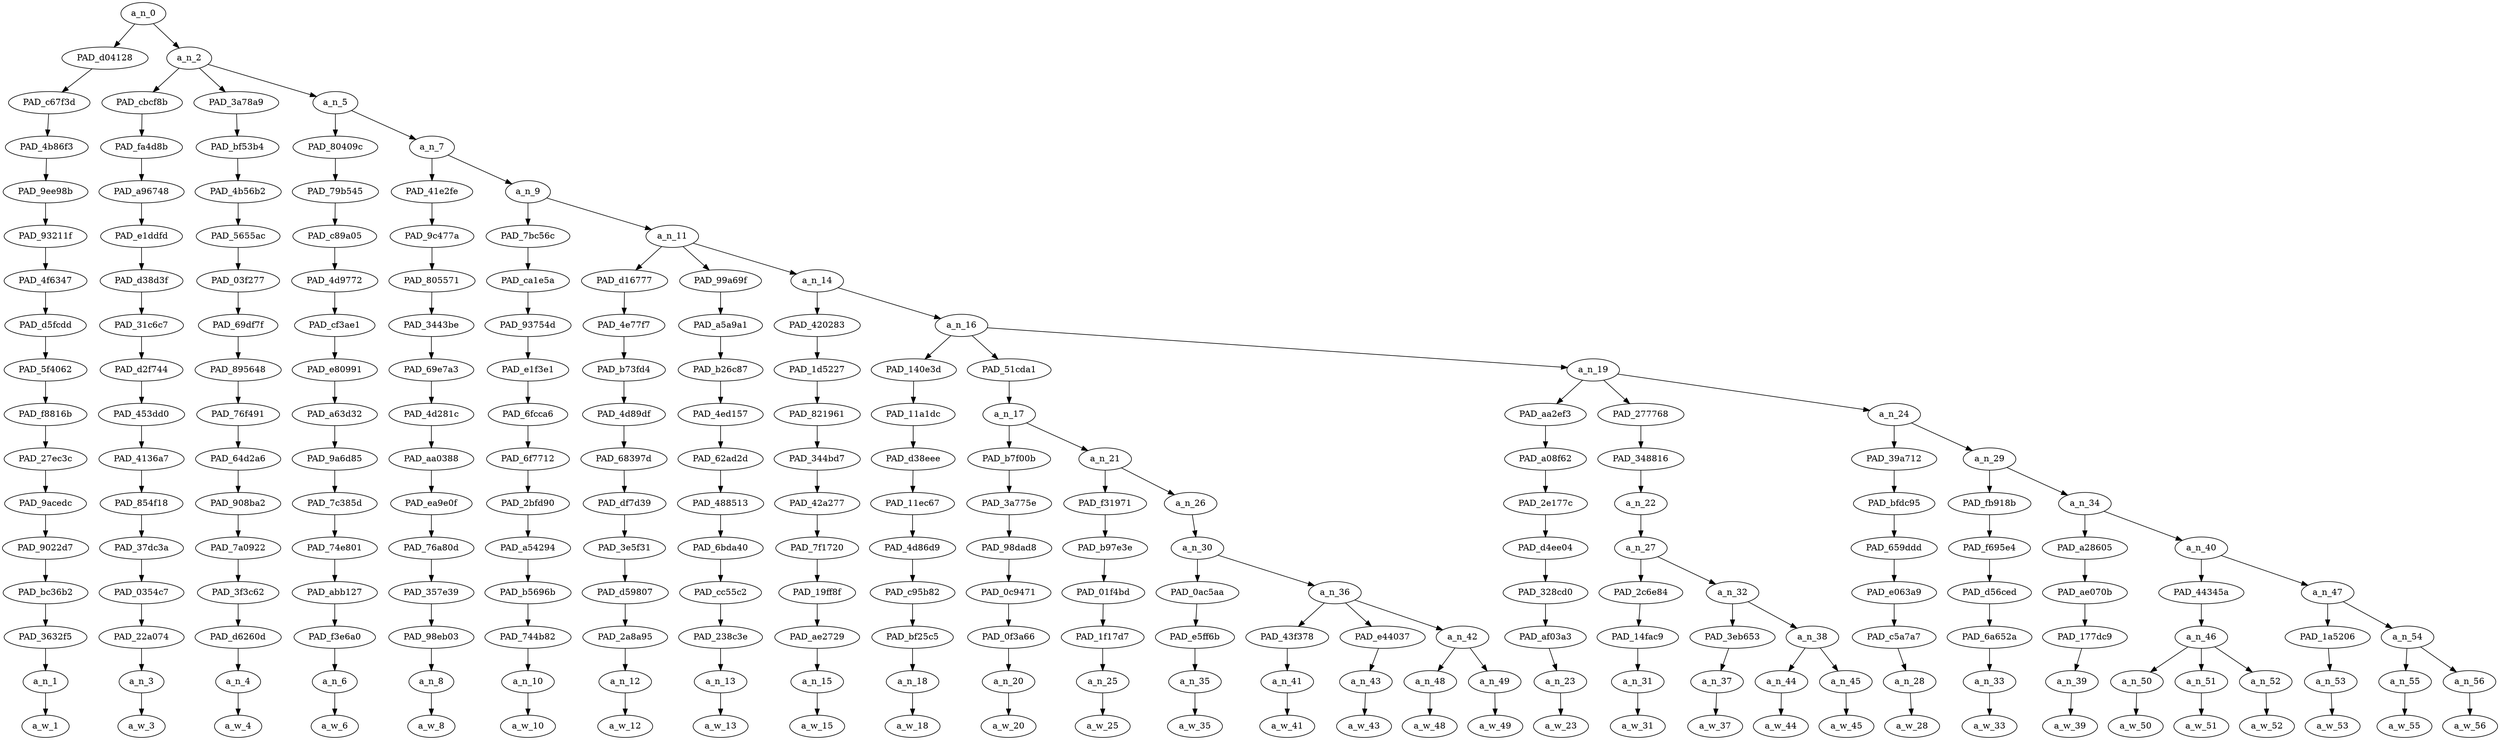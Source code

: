 strict digraph "" {
	a_n_0	[div_dir=-1,
		index=0,
		level=16,
		pos="1.192991657021605,16!",
		text_span="[0, 1, 2, 3, 4, 5, 6, 7, 8, 9, 10, 11, 12, 13, 14, 15, 16, 17, 18, 19, 20, 21, 22, 23, 24, 25, 26, 27, 28, 29, 30]",
		value=1.00000001];
	PAD_d04128	[div_dir=-1,
		index=0,
		level=15,
		pos="0.0,15!",
		text_span="[0]",
		value=0.01888538];
	a_n_0 -> PAD_d04128;
	a_n_2	[div_dir=-1,
		index=1,
		level=15,
		pos="2.38598331404321,15!",
		text_span="[1, 2, 3, 4, 5, 6, 7, 8, 9, 10, 11, 12, 13, 14, 15, 16, 17, 18, 19, 20, 21, 22, 23, 24, 25, 26, 27, 28, 29, 30]",
		value=0.98090211];
	a_n_0 -> a_n_2;
	PAD_c67f3d	[div_dir=-1,
		index=0,
		level=14,
		pos="0.0,14!",
		text_span="[0]",
		value=0.01888538];
	PAD_d04128 -> PAD_c67f3d;
	PAD_4b86f3	[div_dir=-1,
		index=0,
		level=13,
		pos="0.0,13!",
		text_span="[0]",
		value=0.01888538];
	PAD_c67f3d -> PAD_4b86f3;
	PAD_9ee98b	[div_dir=-1,
		index=0,
		level=12,
		pos="0.0,12!",
		text_span="[0]",
		value=0.01888538];
	PAD_4b86f3 -> PAD_9ee98b;
	PAD_93211f	[div_dir=-1,
		index=0,
		level=11,
		pos="0.0,11!",
		text_span="[0]",
		value=0.01888538];
	PAD_9ee98b -> PAD_93211f;
	PAD_4f6347	[div_dir=-1,
		index=0,
		level=10,
		pos="0.0,10!",
		text_span="[0]",
		value=0.01888538];
	PAD_93211f -> PAD_4f6347;
	PAD_d5fcdd	[div_dir=-1,
		index=0,
		level=9,
		pos="0.0,9!",
		text_span="[0]",
		value=0.01888538];
	PAD_4f6347 -> PAD_d5fcdd;
	PAD_5f4062	[div_dir=-1,
		index=0,
		level=8,
		pos="0.0,8!",
		text_span="[0]",
		value=0.01888538];
	PAD_d5fcdd -> PAD_5f4062;
	PAD_f8816b	[div_dir=-1,
		index=0,
		level=7,
		pos="0.0,7!",
		text_span="[0]",
		value=0.01888538];
	PAD_5f4062 -> PAD_f8816b;
	PAD_27ec3c	[div_dir=-1,
		index=0,
		level=6,
		pos="0.0,6!",
		text_span="[0]",
		value=0.01888538];
	PAD_f8816b -> PAD_27ec3c;
	PAD_9acedc	[div_dir=-1,
		index=0,
		level=5,
		pos="0.0,5!",
		text_span="[0]",
		value=0.01888538];
	PAD_27ec3c -> PAD_9acedc;
	PAD_9022d7	[div_dir=-1,
		index=0,
		level=4,
		pos="0.0,4!",
		text_span="[0]",
		value=0.01888538];
	PAD_9acedc -> PAD_9022d7;
	PAD_bc36b2	[div_dir=-1,
		index=0,
		level=3,
		pos="0.0,3!",
		text_span="[0]",
		value=0.01888538];
	PAD_9022d7 -> PAD_bc36b2;
	PAD_3632f5	[div_dir=-1,
		index=0,
		level=2,
		pos="0.0,2!",
		text_span="[0]",
		value=0.01888538];
	PAD_bc36b2 -> PAD_3632f5;
	a_n_1	[div_dir=-1,
		index=0,
		level=1,
		pos="0.0,1!",
		text_span="[0]",
		value=0.01888538];
	PAD_3632f5 -> a_n_1;
	a_w_1	[div_dir=0,
		index=0,
		level=0,
		pos="0,0!",
		text_span="[0]",
		value=i];
	a_n_1 -> a_w_1;
	PAD_cbcf8b	[div_dir=1,
		index=1,
		level=14,
		pos="1.0,14!",
		text_span="[1]",
		value=0.01669245];
	a_n_2 -> PAD_cbcf8b;
	PAD_3a78a9	[div_dir=1,
		index=2,
		level=14,
		pos="2.0,14!",
		text_span="[2]",
		value=0.01738026];
	a_n_2 -> PAD_3a78a9;
	a_n_5	[div_dir=-1,
		index=3,
		level=14,
		pos="4.15794994212963,14!",
		text_span="[3, 4, 5, 6, 7, 8, 9, 10, 11, 12, 13, 14, 15, 16, 17, 18, 19, 20, 21, 22, 23, 24, 25, 26, 27, 28, 29, 30]",
		value=0.94663934];
	a_n_2 -> a_n_5;
	PAD_fa4d8b	[div_dir=1,
		index=1,
		level=13,
		pos="1.0,13!",
		text_span="[1]",
		value=0.01669245];
	PAD_cbcf8b -> PAD_fa4d8b;
	PAD_a96748	[div_dir=1,
		index=1,
		level=12,
		pos="1.0,12!",
		text_span="[1]",
		value=0.01669245];
	PAD_fa4d8b -> PAD_a96748;
	PAD_e1ddfd	[div_dir=1,
		index=1,
		level=11,
		pos="1.0,11!",
		text_span="[1]",
		value=0.01669245];
	PAD_a96748 -> PAD_e1ddfd;
	PAD_d38d3f	[div_dir=1,
		index=1,
		level=10,
		pos="1.0,10!",
		text_span="[1]",
		value=0.01669245];
	PAD_e1ddfd -> PAD_d38d3f;
	PAD_31c6c7	[div_dir=1,
		index=1,
		level=9,
		pos="1.0,9!",
		text_span="[1]",
		value=0.01669245];
	PAD_d38d3f -> PAD_31c6c7;
	PAD_d2f744	[div_dir=1,
		index=1,
		level=8,
		pos="1.0,8!",
		text_span="[1]",
		value=0.01669245];
	PAD_31c6c7 -> PAD_d2f744;
	PAD_453dd0	[div_dir=1,
		index=1,
		level=7,
		pos="1.0,7!",
		text_span="[1]",
		value=0.01669245];
	PAD_d2f744 -> PAD_453dd0;
	PAD_4136a7	[div_dir=1,
		index=1,
		level=6,
		pos="1.0,6!",
		text_span="[1]",
		value=0.01669245];
	PAD_453dd0 -> PAD_4136a7;
	PAD_854f18	[div_dir=1,
		index=1,
		level=5,
		pos="1.0,5!",
		text_span="[1]",
		value=0.01669245];
	PAD_4136a7 -> PAD_854f18;
	PAD_37dc3a	[div_dir=1,
		index=1,
		level=4,
		pos="1.0,4!",
		text_span="[1]",
		value=0.01669245];
	PAD_854f18 -> PAD_37dc3a;
	PAD_0354c7	[div_dir=1,
		index=1,
		level=3,
		pos="1.0,3!",
		text_span="[1]",
		value=0.01669245];
	PAD_37dc3a -> PAD_0354c7;
	PAD_22a074	[div_dir=1,
		index=1,
		level=2,
		pos="1.0,2!",
		text_span="[1]",
		value=0.01669245];
	PAD_0354c7 -> PAD_22a074;
	a_n_3	[div_dir=1,
		index=1,
		level=1,
		pos="1.0,1!",
		text_span="[1]",
		value=0.01669245];
	PAD_22a074 -> a_n_3;
	a_w_3	[div_dir=0,
		index=1,
		level=0,
		pos="1,0!",
		text_span="[1]",
		value=do];
	a_n_3 -> a_w_3;
	PAD_bf53b4	[div_dir=1,
		index=2,
		level=13,
		pos="2.0,13!",
		text_span="[2]",
		value=0.01738026];
	PAD_3a78a9 -> PAD_bf53b4;
	PAD_4b56b2	[div_dir=1,
		index=2,
		level=12,
		pos="2.0,12!",
		text_span="[2]",
		value=0.01738026];
	PAD_bf53b4 -> PAD_4b56b2;
	PAD_5655ac	[div_dir=1,
		index=2,
		level=11,
		pos="2.0,11!",
		text_span="[2]",
		value=0.01738026];
	PAD_4b56b2 -> PAD_5655ac;
	PAD_03f277	[div_dir=1,
		index=2,
		level=10,
		pos="2.0,10!",
		text_span="[2]",
		value=0.01738026];
	PAD_5655ac -> PAD_03f277;
	PAD_69df7f	[div_dir=1,
		index=2,
		level=9,
		pos="2.0,9!",
		text_span="[2]",
		value=0.01738026];
	PAD_03f277 -> PAD_69df7f;
	PAD_895648	[div_dir=1,
		index=2,
		level=8,
		pos="2.0,8!",
		text_span="[2]",
		value=0.01738026];
	PAD_69df7f -> PAD_895648;
	PAD_76f491	[div_dir=1,
		index=2,
		level=7,
		pos="2.0,7!",
		text_span="[2]",
		value=0.01738026];
	PAD_895648 -> PAD_76f491;
	PAD_64d2a6	[div_dir=1,
		index=2,
		level=6,
		pos="2.0,6!",
		text_span="[2]",
		value=0.01738026];
	PAD_76f491 -> PAD_64d2a6;
	PAD_908ba2	[div_dir=1,
		index=2,
		level=5,
		pos="2.0,5!",
		text_span="[2]",
		value=0.01738026];
	PAD_64d2a6 -> PAD_908ba2;
	PAD_7a0922	[div_dir=1,
		index=2,
		level=4,
		pos="2.0,4!",
		text_span="[2]",
		value=0.01738026];
	PAD_908ba2 -> PAD_7a0922;
	PAD_3f3c62	[div_dir=1,
		index=2,
		level=3,
		pos="2.0,3!",
		text_span="[2]",
		value=0.01738026];
	PAD_7a0922 -> PAD_3f3c62;
	PAD_d6260d	[div_dir=1,
		index=2,
		level=2,
		pos="2.0,2!",
		text_span="[2]",
		value=0.01738026];
	PAD_3f3c62 -> PAD_d6260d;
	a_n_4	[div_dir=1,
		index=2,
		level=1,
		pos="2.0,1!",
		text_span="[2]",
		value=0.01738026];
	PAD_d6260d -> a_n_4;
	a_w_4	[div_dir=0,
		index=2,
		level=0,
		pos="2,0!",
		text_span="[2]",
		value=not];
	a_n_4 -> a_w_4;
	PAD_80409c	[div_dir=1,
		index=3,
		level=13,
		pos="3.0,13!",
		text_span="[3]",
		value=0.02016305];
	a_n_5 -> PAD_80409c;
	a_n_7	[div_dir=-1,
		index=4,
		level=13,
		pos="5.3158998842592595,13!",
		text_span="[4, 5, 6, 7, 8, 9, 10, 11, 12, 13, 14, 15, 16, 17, 18, 19, 20, 21, 22, 23, 24, 25, 26, 27, 28, 29, 30]",
		value=0.92627230];
	a_n_5 -> a_n_7;
	PAD_79b545	[div_dir=1,
		index=3,
		level=12,
		pos="3.0,12!",
		text_span="[3]",
		value=0.02016305];
	PAD_80409c -> PAD_79b545;
	PAD_c89a05	[div_dir=1,
		index=3,
		level=11,
		pos="3.0,11!",
		text_span="[3]",
		value=0.02016305];
	PAD_79b545 -> PAD_c89a05;
	PAD_4d9772	[div_dir=1,
		index=3,
		level=10,
		pos="3.0,10!",
		text_span="[3]",
		value=0.02016305];
	PAD_c89a05 -> PAD_4d9772;
	PAD_cf3ae1	[div_dir=1,
		index=3,
		level=9,
		pos="3.0,9!",
		text_span="[3]",
		value=0.02016305];
	PAD_4d9772 -> PAD_cf3ae1;
	PAD_e80991	[div_dir=1,
		index=3,
		level=8,
		pos="3.0,8!",
		text_span="[3]",
		value=0.02016305];
	PAD_cf3ae1 -> PAD_e80991;
	PAD_a63d32	[div_dir=1,
		index=3,
		level=7,
		pos="3.0,7!",
		text_span="[3]",
		value=0.02016305];
	PAD_e80991 -> PAD_a63d32;
	PAD_9a6d85	[div_dir=1,
		index=3,
		level=6,
		pos="3.0,6!",
		text_span="[3]",
		value=0.02016305];
	PAD_a63d32 -> PAD_9a6d85;
	PAD_7c385d	[div_dir=1,
		index=3,
		level=5,
		pos="3.0,5!",
		text_span="[3]",
		value=0.02016305];
	PAD_9a6d85 -> PAD_7c385d;
	PAD_74e801	[div_dir=1,
		index=3,
		level=4,
		pos="3.0,4!",
		text_span="[3]",
		value=0.02016305];
	PAD_7c385d -> PAD_74e801;
	PAD_abb127	[div_dir=1,
		index=3,
		level=3,
		pos="3.0,3!",
		text_span="[3]",
		value=0.02016305];
	PAD_74e801 -> PAD_abb127;
	PAD_f3e6a0	[div_dir=1,
		index=3,
		level=2,
		pos="3.0,2!",
		text_span="[3]",
		value=0.02016305];
	PAD_abb127 -> PAD_f3e6a0;
	a_n_6	[div_dir=1,
		index=3,
		level=1,
		pos="3.0,1!",
		text_span="[3]",
		value=0.02016305];
	PAD_f3e6a0 -> a_n_6;
	a_w_6	[div_dir=0,
		index=3,
		level=0,
		pos="3,0!",
		text_span="[3]",
		value=see];
	a_n_6 -> a_w_6;
	PAD_41e2fe	[div_dir=1,
		index=4,
		level=12,
		pos="4.0,12!",
		text_span="[4]",
		value=0.02161979];
	a_n_7 -> PAD_41e2fe;
	a_n_9	[div_dir=-1,
		index=5,
		level=12,
		pos="6.631799768518518,12!",
		text_span="[5, 6, 7, 8, 9, 10, 11, 12, 13, 14, 15, 16, 17, 18, 19, 20, 21, 22, 23, 24, 25, 26, 27, 28, 29, 30]",
		value=0.90444363];
	a_n_7 -> a_n_9;
	PAD_9c477a	[div_dir=1,
		index=4,
		level=11,
		pos="4.0,11!",
		text_span="[4]",
		value=0.02161979];
	PAD_41e2fe -> PAD_9c477a;
	PAD_805571	[div_dir=1,
		index=4,
		level=10,
		pos="4.0,10!",
		text_span="[4]",
		value=0.02161979];
	PAD_9c477a -> PAD_805571;
	PAD_3443be	[div_dir=1,
		index=4,
		level=9,
		pos="4.0,9!",
		text_span="[4]",
		value=0.02161979];
	PAD_805571 -> PAD_3443be;
	PAD_69e7a3	[div_dir=1,
		index=4,
		level=8,
		pos="4.0,8!",
		text_span="[4]",
		value=0.02161979];
	PAD_3443be -> PAD_69e7a3;
	PAD_4d281c	[div_dir=1,
		index=4,
		level=7,
		pos="4.0,7!",
		text_span="[4]",
		value=0.02161979];
	PAD_69e7a3 -> PAD_4d281c;
	PAD_aa0388	[div_dir=1,
		index=4,
		level=6,
		pos="4.0,6!",
		text_span="[4]",
		value=0.02161979];
	PAD_4d281c -> PAD_aa0388;
	PAD_ea9e0f	[div_dir=1,
		index=4,
		level=5,
		pos="4.0,5!",
		text_span="[4]",
		value=0.02161979];
	PAD_aa0388 -> PAD_ea9e0f;
	PAD_76a80d	[div_dir=1,
		index=4,
		level=4,
		pos="4.0,4!",
		text_span="[4]",
		value=0.02161979];
	PAD_ea9e0f -> PAD_76a80d;
	PAD_357e39	[div_dir=1,
		index=4,
		level=3,
		pos="4.0,3!",
		text_span="[4]",
		value=0.02161979];
	PAD_76a80d -> PAD_357e39;
	PAD_98eb03	[div_dir=1,
		index=4,
		level=2,
		pos="4.0,2!",
		text_span="[4]",
		value=0.02161979];
	PAD_357e39 -> PAD_98eb03;
	a_n_8	[div_dir=1,
		index=4,
		level=1,
		pos="4.0,1!",
		text_span="[4]",
		value=0.02161979];
	PAD_98eb03 -> a_n_8;
	a_w_8	[div_dir=0,
		index=4,
		level=0,
		pos="4,0!",
		text_span="[4]",
		value=why];
	a_n_8 -> a_w_8;
	PAD_7bc56c	[div_dir=1,
		index=5,
		level=11,
		pos="5.0,11!",
		text_span="[5]",
		value=0.03358464];
	a_n_9 -> PAD_7bc56c;
	a_n_11	[div_dir=-1,
		index=6,
		level=11,
		pos="8.263599537037036,11!",
		text_span="[6, 7, 8, 9, 10, 11, 12, 13, 14, 15, 16, 17, 18, 19, 20, 21, 22, 23, 24, 25, 26, 27, 28, 29, 30]",
		value=0.87064483];
	a_n_9 -> a_n_11;
	PAD_ca1e5a	[div_dir=1,
		index=5,
		level=10,
		pos="5.0,10!",
		text_span="[5]",
		value=0.03358464];
	PAD_7bc56c -> PAD_ca1e5a;
	PAD_93754d	[div_dir=1,
		index=5,
		level=9,
		pos="5.0,9!",
		text_span="[5]",
		value=0.03358464];
	PAD_ca1e5a -> PAD_93754d;
	PAD_e1f3e1	[div_dir=1,
		index=5,
		level=8,
		pos="5.0,8!",
		text_span="[5]",
		value=0.03358464];
	PAD_93754d -> PAD_e1f3e1;
	PAD_6fcca6	[div_dir=1,
		index=5,
		level=7,
		pos="5.0,7!",
		text_span="[5]",
		value=0.03358464];
	PAD_e1f3e1 -> PAD_6fcca6;
	PAD_6f7712	[div_dir=1,
		index=5,
		level=6,
		pos="5.0,6!",
		text_span="[5]",
		value=0.03358464];
	PAD_6fcca6 -> PAD_6f7712;
	PAD_2bfd90	[div_dir=1,
		index=5,
		level=5,
		pos="5.0,5!",
		text_span="[5]",
		value=0.03358464];
	PAD_6f7712 -> PAD_2bfd90;
	PAD_a54294	[div_dir=1,
		index=5,
		level=4,
		pos="5.0,4!",
		text_span="[5]",
		value=0.03358464];
	PAD_2bfd90 -> PAD_a54294;
	PAD_b5696b	[div_dir=1,
		index=5,
		level=3,
		pos="5.0,3!",
		text_span="[5]",
		value=0.03358464];
	PAD_a54294 -> PAD_b5696b;
	PAD_744b82	[div_dir=1,
		index=5,
		level=2,
		pos="5.0,2!",
		text_span="[5]",
		value=0.03358464];
	PAD_b5696b -> PAD_744b82;
	a_n_10	[div_dir=1,
		index=5,
		level=1,
		pos="5.0,1!",
		text_span="[5]",
		value=0.03358464];
	PAD_744b82 -> a_n_10;
	a_w_10	[div_dir=0,
		index=5,
		level=0,
		pos="5,0!",
		text_span="[5]",
		value=people];
	a_n_10 -> a_w_10;
	PAD_d16777	[div_dir=-1,
		index=6,
		level=10,
		pos="6.0,10!",
		text_span="[6]",
		value=0.02606314];
	a_n_11 -> PAD_d16777;
	PAD_99a69f	[div_dir=-1,
		index=7,
		level=10,
		pos="7.0,10!",
		text_span="[7]",
		value=0.07591890];
	a_n_11 -> PAD_99a69f;
	a_n_14	[div_dir=-1,
		index=8,
		level=10,
		pos="11.79079861111111,10!",
		text_span="[8, 9, 10, 11, 12, 13, 14, 15, 16, 17, 18, 19, 20, 21, 22, 23, 24, 25, 26, 27, 28, 29, 30]",
		value=0.76842853];
	a_n_11 -> a_n_14;
	PAD_4e77f7	[div_dir=-1,
		index=6,
		level=9,
		pos="6.0,9!",
		text_span="[6]",
		value=0.02606314];
	PAD_d16777 -> PAD_4e77f7;
	PAD_b73fd4	[div_dir=-1,
		index=6,
		level=8,
		pos="6.0,8!",
		text_span="[6]",
		value=0.02606314];
	PAD_4e77f7 -> PAD_b73fd4;
	PAD_4d89df	[div_dir=-1,
		index=6,
		level=7,
		pos="6.0,7!",
		text_span="[6]",
		value=0.02606314];
	PAD_b73fd4 -> PAD_4d89df;
	PAD_68397d	[div_dir=-1,
		index=6,
		level=6,
		pos="6.0,6!",
		text_span="[6]",
		value=0.02606314];
	PAD_4d89df -> PAD_68397d;
	PAD_df7d39	[div_dir=-1,
		index=6,
		level=5,
		pos="6.0,5!",
		text_span="[6]",
		value=0.02606314];
	PAD_68397d -> PAD_df7d39;
	PAD_3e5f31	[div_dir=-1,
		index=6,
		level=4,
		pos="6.0,4!",
		text_span="[6]",
		value=0.02606314];
	PAD_df7d39 -> PAD_3e5f31;
	PAD_d59807	[div_dir=-1,
		index=6,
		level=3,
		pos="6.0,3!",
		text_span="[6]",
		value=0.02606314];
	PAD_3e5f31 -> PAD_d59807;
	PAD_2a8a95	[div_dir=-1,
		index=6,
		level=2,
		pos="6.0,2!",
		text_span="[6]",
		value=0.02606314];
	PAD_d59807 -> PAD_2a8a95;
	a_n_12	[div_dir=-1,
		index=6,
		level=1,
		pos="6.0,1!",
		text_span="[6]",
		value=0.02606314];
	PAD_2a8a95 -> a_n_12;
	a_w_12	[div_dir=0,
		index=6,
		level=0,
		pos="6,0!",
		text_span="[6]",
		value=go];
	a_n_12 -> a_w_12;
	PAD_a5a9a1	[div_dir=-1,
		index=7,
		level=9,
		pos="7.0,9!",
		text_span="[7]",
		value=0.07591890];
	PAD_99a69f -> PAD_a5a9a1;
	PAD_b26c87	[div_dir=-1,
		index=7,
		level=8,
		pos="7.0,8!",
		text_span="[7]",
		value=0.07591890];
	PAD_a5a9a1 -> PAD_b26c87;
	PAD_4ed157	[div_dir=-1,
		index=7,
		level=7,
		pos="7.0,7!",
		text_span="[7]",
		value=0.07591890];
	PAD_b26c87 -> PAD_4ed157;
	PAD_62ad2d	[div_dir=-1,
		index=7,
		level=6,
		pos="7.0,6!",
		text_span="[7]",
		value=0.07591890];
	PAD_4ed157 -> PAD_62ad2d;
	PAD_488513	[div_dir=-1,
		index=7,
		level=5,
		pos="7.0,5!",
		text_span="[7]",
		value=0.07591890];
	PAD_62ad2d -> PAD_488513;
	PAD_6bda40	[div_dir=-1,
		index=7,
		level=4,
		pos="7.0,4!",
		text_span="[7]",
		value=0.07591890];
	PAD_488513 -> PAD_6bda40;
	PAD_cc55c2	[div_dir=-1,
		index=7,
		level=3,
		pos="7.0,3!",
		text_span="[7]",
		value=0.07591890];
	PAD_6bda40 -> PAD_cc55c2;
	PAD_238c3e	[div_dir=-1,
		index=7,
		level=2,
		pos="7.0,2!",
		text_span="[7]",
		value=0.07591890];
	PAD_cc55c2 -> PAD_238c3e;
	a_n_13	[div_dir=-1,
		index=7,
		level=1,
		pos="7.0,1!",
		text_span="[7]",
		value=0.07591890];
	PAD_238c3e -> a_n_13;
	a_w_13	[div_dir=0,
		index=7,
		level=0,
		pos="7,0!",
		text_span="[7]",
		value=camping];
	a_n_13 -> a_w_13;
	PAD_420283	[div_dir=1,
		index=8,
		level=9,
		pos="8.0,9!",
		text_span="[8]",
		value=0.02166823];
	a_n_14 -> PAD_420283;
	a_n_16	[div_dir=-1,
		index=9,
		level=9,
		pos="15.581597222222223,9!",
		text_span="[9, 10, 11, 12, 13, 14, 15, 16, 17, 18, 19, 20, 21, 22, 23, 24, 25, 26, 27, 28, 29, 30]",
		value=0.74657707];
	a_n_14 -> a_n_16;
	PAD_1d5227	[div_dir=1,
		index=8,
		level=8,
		pos="8.0,8!",
		text_span="[8]",
		value=0.02166823];
	PAD_420283 -> PAD_1d5227;
	PAD_821961	[div_dir=1,
		index=8,
		level=7,
		pos="8.0,7!",
		text_span="[8]",
		value=0.02166823];
	PAD_1d5227 -> PAD_821961;
	PAD_344bd7	[div_dir=1,
		index=8,
		level=6,
		pos="8.0,6!",
		text_span="[8]",
		value=0.02166823];
	PAD_821961 -> PAD_344bd7;
	PAD_42a277	[div_dir=1,
		index=8,
		level=5,
		pos="8.0,5!",
		text_span="[8]",
		value=0.02166823];
	PAD_344bd7 -> PAD_42a277;
	PAD_7f1720	[div_dir=1,
		index=8,
		level=4,
		pos="8.0,4!",
		text_span="[8]",
		value=0.02166823];
	PAD_42a277 -> PAD_7f1720;
	PAD_19ff8f	[div_dir=1,
		index=8,
		level=3,
		pos="8.0,3!",
		text_span="[8]",
		value=0.02166823];
	PAD_7f1720 -> PAD_19ff8f;
	PAD_ae2729	[div_dir=1,
		index=8,
		level=2,
		pos="8.0,2!",
		text_span="[8]",
		value=0.02166823];
	PAD_19ff8f -> PAD_ae2729;
	a_n_15	[div_dir=1,
		index=8,
		level=1,
		pos="8.0,1!",
		text_span="[8]",
		value=0.02166823];
	PAD_ae2729 -> a_n_15;
	a_w_15	[div_dir=0,
		index=8,
		level=0,
		pos="8,0!",
		text_span="[8]",
		value=if];
	a_n_15 -> a_w_15;
	PAD_140e3d	[div_dir=1,
		index=10,
		level=8,
		pos="16.0,8!",
		text_span="[16]",
		value=0.02127850];
	a_n_16 -> PAD_140e3d;
	PAD_51cda1	[div_dir=1,
		index=9,
		level=8,
		pos="10.0625,8!",
		text_span="[9, 10, 11, 12, 13, 14, 15]",
		value=0.20378394];
	a_n_16 -> PAD_51cda1;
	a_n_19	[div_dir=-1,
		index=11,
		level=8,
		pos="20.682291666666668,8!",
		text_span="[17, 18, 19, 20, 21, 22, 23, 24, 25, 26, 27, 28, 29, 30]",
		value=0.52130799];
	a_n_16 -> a_n_19;
	PAD_11a1dc	[div_dir=1,
		index=10,
		level=7,
		pos="16.0,7!",
		text_span="[16]",
		value=0.02127850];
	PAD_140e3d -> PAD_11a1dc;
	PAD_d38eee	[div_dir=1,
		index=11,
		level=6,
		pos="16.0,6!",
		text_span="[16]",
		value=0.02127850];
	PAD_11a1dc -> PAD_d38eee;
	PAD_11ec67	[div_dir=1,
		index=12,
		level=5,
		pos="16.0,5!",
		text_span="[16]",
		value=0.02127850];
	PAD_d38eee -> PAD_11ec67;
	PAD_4d86d9	[div_dir=1,
		index=12,
		level=4,
		pos="16.0,4!",
		text_span="[16]",
		value=0.02127850];
	PAD_11ec67 -> PAD_4d86d9;
	PAD_c95b82	[div_dir=1,
		index=13,
		level=3,
		pos="16.0,3!",
		text_span="[16]",
		value=0.02127850];
	PAD_4d86d9 -> PAD_c95b82;
	PAD_bf25c5	[div_dir=1,
		index=15,
		level=2,
		pos="16.0,2!",
		text_span="[16]",
		value=0.02127850];
	PAD_c95b82 -> PAD_bf25c5;
	a_n_18	[div_dir=1,
		index=16,
		level=1,
		pos="16.0,1!",
		text_span="[16]",
		value=0.02127850];
	PAD_bf25c5 -> a_n_18;
	a_w_18	[div_dir=0,
		index=16,
		level=0,
		pos="16,0!",
		text_span="[16]",
		value=and];
	a_n_18 -> a_w_18;
	a_n_17	[div_dir=1,
		index=9,
		level=7,
		pos="10.0625,7!",
		text_span="[9, 10, 11, 12, 13, 14, 15]",
		value=0.20378394];
	PAD_51cda1 -> a_n_17;
	PAD_b7f00b	[div_dir=1,
		index=9,
		level=6,
		pos="9.0,6!",
		text_span="[9]",
		value=0.01661653];
	a_n_17 -> PAD_b7f00b;
	a_n_21	[div_dir=1,
		index=10,
		level=6,
		pos="11.125,6!",
		text_span="[10, 11, 12, 13, 14, 15]",
		value=0.18710826];
	a_n_17 -> a_n_21;
	PAD_3a775e	[div_dir=1,
		index=9,
		level=5,
		pos="9.0,5!",
		text_span="[9]",
		value=0.01661653];
	PAD_b7f00b -> PAD_3a775e;
	PAD_98dad8	[div_dir=1,
		index=9,
		level=4,
		pos="9.0,4!",
		text_span="[9]",
		value=0.01661653];
	PAD_3a775e -> PAD_98dad8;
	PAD_0c9471	[div_dir=1,
		index=9,
		level=3,
		pos="9.0,3!",
		text_span="[9]",
		value=0.01661653];
	PAD_98dad8 -> PAD_0c9471;
	PAD_0f3a66	[div_dir=1,
		index=9,
		level=2,
		pos="9.0,2!",
		text_span="[9]",
		value=0.01661653];
	PAD_0c9471 -> PAD_0f3a66;
	a_n_20	[div_dir=1,
		index=9,
		level=1,
		pos="9.0,1!",
		text_span="[9]",
		value=0.01661653];
	PAD_0f3a66 -> a_n_20;
	a_w_20	[div_dir=0,
		index=9,
		level=0,
		pos="9,0!",
		text_span="[9]",
		value=i1];
	a_n_20 -> a_w_20;
	PAD_f31971	[div_dir=1,
		index=10,
		level=5,
		pos="10.0,5!",
		text_span="[10]",
		value=0.01692119];
	a_n_21 -> PAD_f31971;
	a_n_26	[div_dir=1,
		index=11,
		level=5,
		pos="12.25,5!",
		text_span="[11, 12, 13, 14, 15]",
		value=0.17013325];
	a_n_21 -> a_n_26;
	PAD_b97e3e	[div_dir=1,
		index=10,
		level=4,
		pos="10.0,4!",
		text_span="[10]",
		value=0.01692119];
	PAD_f31971 -> PAD_b97e3e;
	PAD_01f4bd	[div_dir=1,
		index=10,
		level=3,
		pos="10.0,3!",
		text_span="[10]",
		value=0.01692119];
	PAD_b97e3e -> PAD_01f4bd;
	PAD_1f17d7	[div_dir=1,
		index=10,
		level=2,
		pos="10.0,2!",
		text_span="[10]",
		value=0.01692119];
	PAD_01f4bd -> PAD_1f17d7;
	a_n_25	[div_dir=1,
		index=10,
		level=1,
		pos="10.0,1!",
		text_span="[10]",
		value=0.01692119];
	PAD_1f17d7 -> a_n_25;
	a_w_25	[div_dir=0,
		index=10,
		level=0,
		pos="10,0!",
		text_span="[10]",
		value=wanted];
	a_n_25 -> a_w_25;
	a_n_30	[div_dir=1,
		index=11,
		level=4,
		pos="12.25,4!",
		text_span="[11, 12, 13, 14, 15]",
		value=0.17009112];
	a_n_26 -> a_n_30;
	PAD_0ac5aa	[div_dir=1,
		index=11,
		level=3,
		pos="11.0,3!",
		text_span="[11]",
		value=0.01431861];
	a_n_30 -> PAD_0ac5aa;
	a_n_36	[div_dir=1,
		index=12,
		level=3,
		pos="13.5,3!",
		text_span="[12, 13, 14, 15]",
		value=0.15573038];
	a_n_30 -> a_n_36;
	PAD_e5ff6b	[div_dir=1,
		index=11,
		level=2,
		pos="11.0,2!",
		text_span="[11]",
		value=0.01431861];
	PAD_0ac5aa -> PAD_e5ff6b;
	a_n_35	[div_dir=1,
		index=11,
		level=1,
		pos="11.0,1!",
		text_span="[11]",
		value=0.01431861];
	PAD_e5ff6b -> a_n_35;
	a_w_35	[div_dir=0,
		index=11,
		level=0,
		pos="11,0!",
		text_span="[11]",
		value=to];
	a_n_35 -> a_w_35;
	PAD_43f378	[div_dir=-1,
		index=12,
		level=2,
		pos="12.0,2!",
		text_span="[12]",
		value=0.04005796];
	a_n_36 -> PAD_43f378;
	PAD_e44037	[div_dir=1,
		index=14,
		level=2,
		pos="15.0,2!",
		text_span="[15]",
		value=0.02786394];
	a_n_36 -> PAD_e44037;
	a_n_42	[div_dir=1,
		index=13,
		level=2,
		pos="13.5,2!",
		text_span="[13, 14]",
		value=0.08777357];
	a_n_36 -> a_n_42;
	a_n_41	[div_dir=-1,
		index=12,
		level=1,
		pos="12.0,1!",
		text_span="[12]",
		value=0.04005796];
	PAD_43f378 -> a_n_41;
	a_w_41	[div_dir=0,
		index=12,
		level=0,
		pos="12,0!",
		text_span="[12]",
		value=freeze];
	a_n_41 -> a_w_41;
	a_n_43	[div_dir=1,
		index=15,
		level=1,
		pos="15.0,1!",
		text_span="[15]",
		value=0.02786394];
	PAD_e44037 -> a_n_43;
	a_w_43	[div_dir=0,
		index=15,
		level=0,
		pos="15,0!",
		text_span="[15]",
		value=off];
	a_n_43 -> a_w_43;
	a_n_48	[div_dir=1,
		index=13,
		level=1,
		pos="13.0,1!",
		text_span="[13]",
		value=0.02586420];
	a_n_42 -> a_n_48;
	a_n_49	[div_dir=-1,
		index=14,
		level=1,
		pos="14.0,1!",
		text_span="[14]",
		value=0.06186996];
	a_n_42 -> a_n_49;
	a_w_48	[div_dir=0,
		index=13,
		level=0,
		pos="13,0!",
		text_span="[13]",
		value=my];
	a_n_48 -> a_w_48;
	a_w_49	[div_dir=0,
		index=14,
		level=0,
		pos="14,0!",
		text_span="[14]",
		value=balls];
	a_n_49 -> a_w_49;
	PAD_aa2ef3	[div_dir=1,
		index=12,
		level=7,
		pos="21.0,7!",
		text_span="[21]",
		value=0.01658616];
	a_n_19 -> PAD_aa2ef3;
	PAD_277768	[div_dir=-1,
		index=11,
		level=7,
		pos="17.875,7!",
		text_span="[17, 18, 19, 20]",
		value=0.14146304];
	a_n_19 -> PAD_277768;
	a_n_24	[div_dir=-1,
		index=13,
		level=7,
		pos="23.171875,7!",
		text_span="[22, 23, 24, 25, 26, 27, 28, 29, 30]",
		value=0.36293831];
	a_n_19 -> a_n_24;
	PAD_a08f62	[div_dir=1,
		index=13,
		level=6,
		pos="21.0,6!",
		text_span="[21]",
		value=0.01658616];
	PAD_aa2ef3 -> PAD_a08f62;
	PAD_2e177c	[div_dir=1,
		index=14,
		level=5,
		pos="21.0,5!",
		text_span="[21]",
		value=0.01658616];
	PAD_a08f62 -> PAD_2e177c;
	PAD_d4ee04	[div_dir=1,
		index=14,
		level=4,
		pos="21.0,4!",
		text_span="[21]",
		value=0.01658616];
	PAD_2e177c -> PAD_d4ee04;
	PAD_328cd0	[div_dir=1,
		index=16,
		level=3,
		pos="21.0,3!",
		text_span="[21]",
		value=0.01658616];
	PAD_d4ee04 -> PAD_328cd0;
	PAD_af03a3	[div_dir=1,
		index=19,
		level=2,
		pos="21.0,2!",
		text_span="[21]",
		value=0.01658616];
	PAD_328cd0 -> PAD_af03a3;
	a_n_23	[div_dir=1,
		index=21,
		level=1,
		pos="21.0,1!",
		text_span="[21]",
		value=0.01658616];
	PAD_af03a3 -> a_n_23;
	a_w_23	[div_dir=0,
		index=21,
		level=0,
		pos="21,0!",
		text_span="[21]",
		value=i2];
	a_n_23 -> a_w_23;
	PAD_348816	[div_dir=-1,
		index=12,
		level=6,
		pos="17.875,6!",
		text_span="[17, 18, 19, 20]",
		value=0.14146304];
	PAD_277768 -> PAD_348816;
	a_n_22	[div_dir=-1,
		index=13,
		level=5,
		pos="17.875,5!",
		text_span="[17, 18, 19, 20]",
		value=0.14146304];
	PAD_348816 -> a_n_22;
	a_n_27	[div_dir=-1,
		index=13,
		level=4,
		pos="17.875,4!",
		text_span="[17, 18, 19, 20]",
		value=0.14132425];
	a_n_22 -> a_n_27;
	PAD_2c6e84	[div_dir=-1,
		index=14,
		level=3,
		pos="17.0,3!",
		text_span="[17]",
		value=0.04948506];
	a_n_27 -> PAD_2c6e84;
	a_n_32	[div_dir=-1,
		index=15,
		level=3,
		pos="18.75,3!",
		text_span="[18, 19, 20]",
		value=0.09170040];
	a_n_27 -> a_n_32;
	PAD_14fac9	[div_dir=-1,
		index=16,
		level=2,
		pos="17.0,2!",
		text_span="[17]",
		value=0.04948506];
	PAD_2c6e84 -> PAD_14fac9;
	a_n_31	[div_dir=-1,
		index=17,
		level=1,
		pos="17.0,1!",
		text_span="[17]",
		value=0.04948506];
	PAD_14fac9 -> a_n_31;
	a_w_31	[div_dir=0,
		index=17,
		level=0,
		pos="17,0!",
		text_span="[17]",
		value=shit];
	a_n_31 -> a_w_31;
	PAD_3eb653	[div_dir=1,
		index=17,
		level=2,
		pos="18.0,2!",
		text_span="[18]",
		value=0.01843237];
	a_n_32 -> PAD_3eb653;
	a_n_38	[div_dir=-1,
		index=18,
		level=2,
		pos="19.5,2!",
		text_span="[19, 20]",
		value=0.07321508];
	a_n_32 -> a_n_38;
	a_n_37	[div_dir=1,
		index=18,
		level=1,
		pos="18.0,1!",
		text_span="[18]",
		value=0.01843237];
	PAD_3eb653 -> a_n_37;
	a_w_37	[div_dir=0,
		index=18,
		level=0,
		pos="18,0!",
		text_span="[18]",
		value=in];
	a_n_37 -> a_w_37;
	a_n_44	[div_dir=-1,
		index=19,
		level=1,
		pos="19.0,1!",
		text_span="[19]",
		value=0.01993962];
	a_n_38 -> a_n_44;
	a_n_45	[div_dir=-1,
		index=20,
		level=1,
		pos="20.0,1!",
		text_span="[20]",
		value=0.05318295];
	a_n_38 -> a_n_45;
	a_w_44	[div_dir=0,
		index=19,
		level=0,
		pos="19,0!",
		text_span="[19]",
		value=a];
	a_n_44 -> a_w_44;
	a_w_45	[div_dir=0,
		index=20,
		level=0,
		pos="20,0!",
		text_span="[20]",
		value=bucket];
	a_n_45 -> a_w_45;
	PAD_39a712	[div_dir=1,
		index=14,
		level=6,
		pos="22.0,6!",
		text_span="[22]",
		value=0.01642873];
	a_n_24 -> PAD_39a712;
	a_n_29	[div_dir=-1,
		index=15,
		level=6,
		pos="24.34375,6!",
		text_span="[23, 24, 25, 26, 27, 28, 29, 30]",
		value=0.34619486];
	a_n_24 -> a_n_29;
	PAD_bfdc95	[div_dir=1,
		index=15,
		level=5,
		pos="22.0,5!",
		text_span="[22]",
		value=0.01642873];
	PAD_39a712 -> PAD_bfdc95;
	PAD_659ddd	[div_dir=1,
		index=15,
		level=4,
		pos="22.0,4!",
		text_span="[22]",
		value=0.01642873];
	PAD_bfdc95 -> PAD_659ddd;
	PAD_e063a9	[div_dir=1,
		index=17,
		level=3,
		pos="22.0,3!",
		text_span="[22]",
		value=0.01642873];
	PAD_659ddd -> PAD_e063a9;
	PAD_c5a7a7	[div_dir=1,
		index=20,
		level=2,
		pos="22.0,2!",
		text_span="[22]",
		value=0.01642873];
	PAD_e063a9 -> PAD_c5a7a7;
	a_n_28	[div_dir=1,
		index=22,
		level=1,
		pos="22.0,1!",
		text_span="[22]",
		value=0.01642873];
	PAD_c5a7a7 -> a_n_28;
	a_w_28	[div_dir=0,
		index=22,
		level=0,
		pos="22,0!",
		text_span="[22]",
		value=would];
	a_n_28 -> a_w_28;
	PAD_fb918b	[div_dir=-1,
		index=16,
		level=5,
		pos="23.0,5!",
		text_span="[23]",
		value=0.03335513];
	a_n_29 -> PAD_fb918b;
	a_n_34	[div_dir=-1,
		index=17,
		level=5,
		pos="25.6875,5!",
		text_span="[24, 25, 26, 27, 28, 29, 30]",
		value=0.31250047];
	a_n_29 -> a_n_34;
	PAD_f695e4	[div_dir=-1,
		index=16,
		level=4,
		pos="23.0,4!",
		text_span="[23]",
		value=0.03335513];
	PAD_fb918b -> PAD_f695e4;
	PAD_d56ced	[div_dir=-1,
		index=18,
		level=3,
		pos="23.0,3!",
		text_span="[23]",
		value=0.03335513];
	PAD_f695e4 -> PAD_d56ced;
	PAD_6a652a	[div_dir=-1,
		index=21,
		level=2,
		pos="23.0,2!",
		text_span="[23]",
		value=0.03335513];
	PAD_d56ced -> PAD_6a652a;
	a_n_33	[div_dir=-1,
		index=23,
		level=1,
		pos="23.0,1!",
		text_span="[23]",
		value=0.03335513];
	PAD_6a652a -> a_n_33;
	a_w_33	[div_dir=0,
		index=23,
		level=0,
		pos="23,0!",
		text_span="[23]",
		value=sleep];
	a_n_33 -> a_w_33;
	PAD_a28605	[div_dir=1,
		index=17,
		level=4,
		pos="24.0,4!",
		text_span="[24]",
		value=0.02793493];
	a_n_34 -> PAD_a28605;
	a_n_40	[div_dir=-1,
		index=18,
		level=4,
		pos="27.375,4!",
		text_span="[25, 26, 27, 28, 29, 30]",
		value=0.28421815];
	a_n_34 -> a_n_40;
	PAD_ae070b	[div_dir=1,
		index=19,
		level=3,
		pos="24.0,3!",
		text_span="[24]",
		value=0.02793493];
	PAD_a28605 -> PAD_ae070b;
	PAD_177dc9	[div_dir=1,
		index=22,
		level=2,
		pos="24.0,2!",
		text_span="[24]",
		value=0.02793493];
	PAD_ae070b -> PAD_177dc9;
	a_n_39	[div_dir=1,
		index=24,
		level=1,
		pos="24.0,1!",
		text_span="[24]",
		value=0.02793493];
	PAD_177dc9 -> a_n_39;
	a_w_39	[div_dir=0,
		index=24,
		level=0,
		pos="24,0!",
		text_span="[24]",
		value=at];
	a_n_39 -> a_w_39;
	PAD_44345a	[div_dir=-1,
		index=20,
		level=3,
		pos="26.0,3!",
		text_span="[25, 26, 27]",
		value=0.08693882];
	a_n_40 -> PAD_44345a;
	a_n_47	[div_dir=-1,
		index=21,
		level=3,
		pos="28.75,3!",
		text_span="[28, 29, 30]",
		value=0.19686097];
	a_n_40 -> a_n_47;
	a_n_46	[div_dir=-1,
		index=23,
		level=2,
		pos="26.0,2!",
		text_span="[25, 26, 27]",
		value=0.08693882];
	PAD_44345a -> a_n_46;
	a_n_50	[div_dir=-1,
		index=25,
		level=1,
		pos="25.0,1!",
		text_span="[25]",
		value=0.01875051];
	a_n_46 -> a_n_50;
	a_n_51	[div_dir=-1,
		index=26,
		level=1,
		pos="26.0,1!",
		text_span="[26]",
		value=0.03969357];
	a_n_46 -> a_n_51;
	a_n_52	[div_dir=1,
		index=27,
		level=1,
		pos="27.0,1!",
		text_span="[27]",
		value=0.02847741];
	a_n_46 -> a_n_52;
	a_w_50	[div_dir=0,
		index=25,
		level=0,
		pos="25,0!",
		text_span="[25]",
		value=my1];
	a_n_50 -> a_w_50;
	a_w_51	[div_dir=0,
		index=26,
		level=0,
		pos="26,0!",
		text_span="[26]",
		value=aunt];
	a_n_51 -> a_w_51;
	a_w_52	[div_dir=0,
		index=27,
		level=0,
		pos="27,0!",
		text_span="[27]",
		value=house];
	a_n_52 -> a_w_52;
	PAD_1a5206	[div_dir=-1,
		index=24,
		level=2,
		pos="28.0,2!",
		text_span="[28]",
		value=0.03538320];
	a_n_47 -> PAD_1a5206;
	a_n_54	[div_dir=-1,
		index=25,
		level=2,
		pos="29.5,2!",
		text_span="[29, 30]",
		value=0.16090017];
	a_n_47 -> a_n_54;
	a_n_53	[div_dir=-1,
		index=28,
		level=1,
		pos="28.0,1!",
		text_span="[28]",
		value=0.03538320];
	PAD_1a5206 -> a_n_53;
	a_w_53	[div_dir=0,
		index=28,
		level=0,
		pos="28,0!",
		text_span="[28]",
		value=in1];
	a_n_53 -> a_w_53;
	a_n_55	[div_dir=-1,
		index=29,
		level=1,
		pos="29.0,1!",
		text_span="[29]",
		value=0.03316896];
	a_n_54 -> a_n_55;
	a_n_56	[div_dir=-1,
		index=30,
		level=1,
		pos="30.0,1!",
		text_span="[30]",
		value=0.12702168];
	a_n_54 -> a_n_56;
	a_w_55	[div_dir=0,
		index=29,
		level=0,
		pos="29,0!",
		text_span="[29]",
		value=the];
	a_n_55 -> a_w_55;
	a_w_56	[div_dir=0,
		index=30,
		level=0,
		pos="30,0!",
		text_span="[30]",
		value=ghetto];
	a_n_56 -> a_w_56;
}
